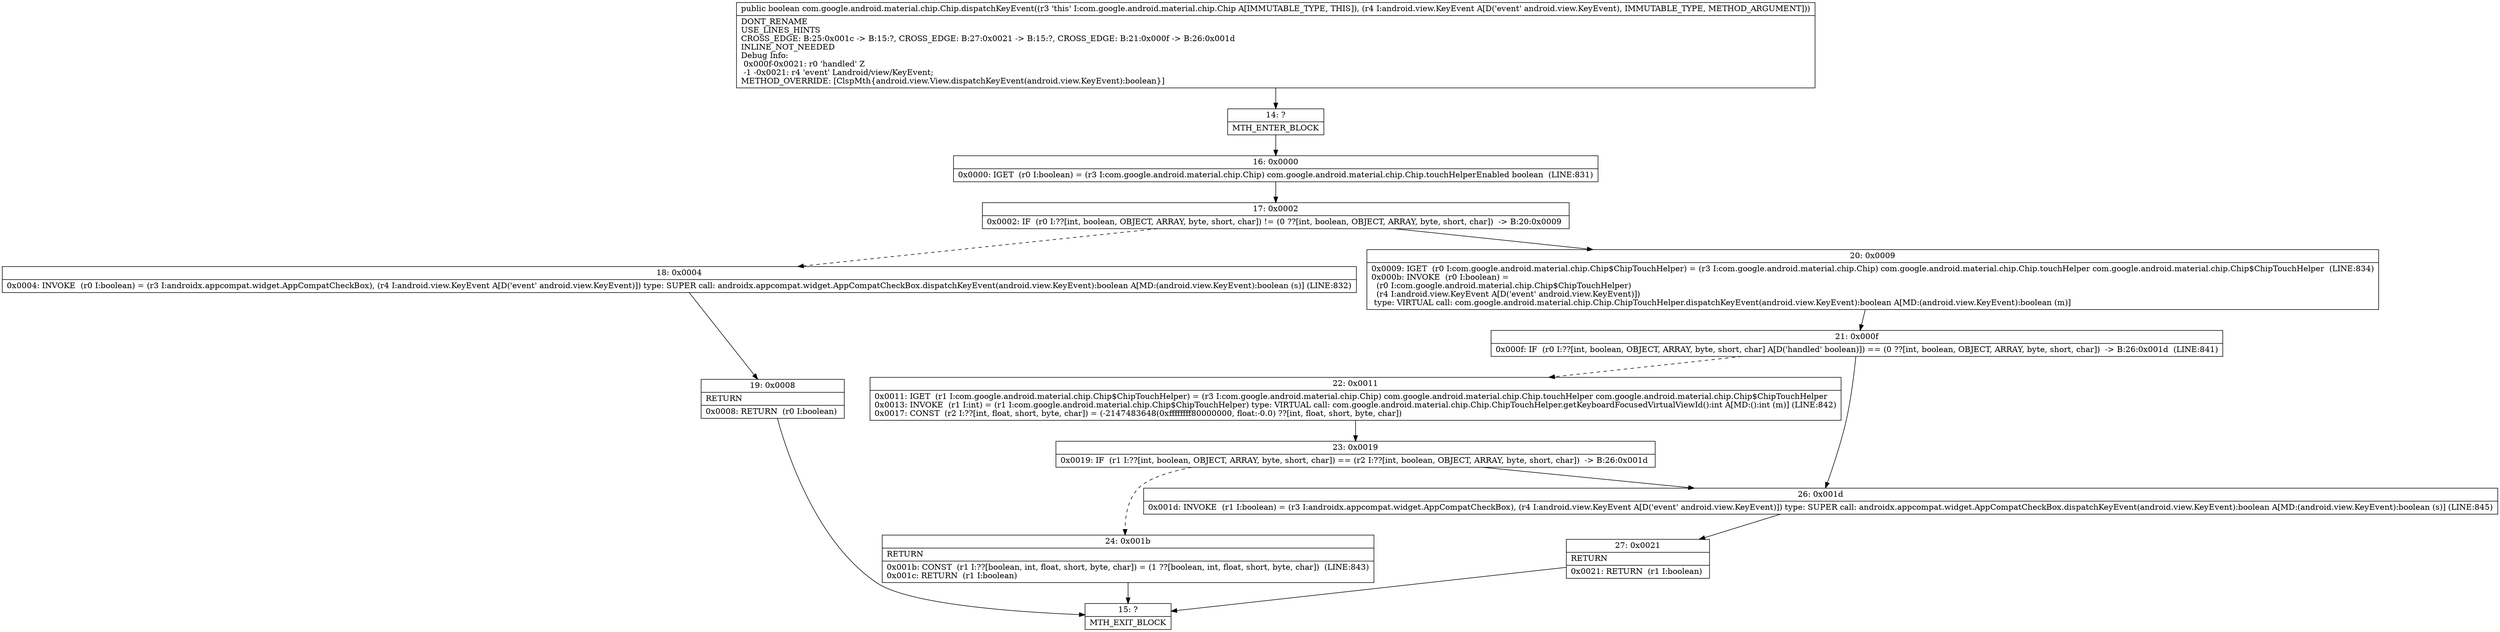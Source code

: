 digraph "CFG forcom.google.android.material.chip.Chip.dispatchKeyEvent(Landroid\/view\/KeyEvent;)Z" {
Node_14 [shape=record,label="{14\:\ ?|MTH_ENTER_BLOCK\l}"];
Node_16 [shape=record,label="{16\:\ 0x0000|0x0000: IGET  (r0 I:boolean) = (r3 I:com.google.android.material.chip.Chip) com.google.android.material.chip.Chip.touchHelperEnabled boolean  (LINE:831)\l}"];
Node_17 [shape=record,label="{17\:\ 0x0002|0x0002: IF  (r0 I:??[int, boolean, OBJECT, ARRAY, byte, short, char]) != (0 ??[int, boolean, OBJECT, ARRAY, byte, short, char])  \-\> B:20:0x0009 \l}"];
Node_18 [shape=record,label="{18\:\ 0x0004|0x0004: INVOKE  (r0 I:boolean) = (r3 I:androidx.appcompat.widget.AppCompatCheckBox), (r4 I:android.view.KeyEvent A[D('event' android.view.KeyEvent)]) type: SUPER call: androidx.appcompat.widget.AppCompatCheckBox.dispatchKeyEvent(android.view.KeyEvent):boolean A[MD:(android.view.KeyEvent):boolean (s)] (LINE:832)\l}"];
Node_19 [shape=record,label="{19\:\ 0x0008|RETURN\l|0x0008: RETURN  (r0 I:boolean) \l}"];
Node_15 [shape=record,label="{15\:\ ?|MTH_EXIT_BLOCK\l}"];
Node_20 [shape=record,label="{20\:\ 0x0009|0x0009: IGET  (r0 I:com.google.android.material.chip.Chip$ChipTouchHelper) = (r3 I:com.google.android.material.chip.Chip) com.google.android.material.chip.Chip.touchHelper com.google.android.material.chip.Chip$ChipTouchHelper  (LINE:834)\l0x000b: INVOKE  (r0 I:boolean) = \l  (r0 I:com.google.android.material.chip.Chip$ChipTouchHelper)\l  (r4 I:android.view.KeyEvent A[D('event' android.view.KeyEvent)])\l type: VIRTUAL call: com.google.android.material.chip.Chip.ChipTouchHelper.dispatchKeyEvent(android.view.KeyEvent):boolean A[MD:(android.view.KeyEvent):boolean (m)]\l}"];
Node_21 [shape=record,label="{21\:\ 0x000f|0x000f: IF  (r0 I:??[int, boolean, OBJECT, ARRAY, byte, short, char] A[D('handled' boolean)]) == (0 ??[int, boolean, OBJECT, ARRAY, byte, short, char])  \-\> B:26:0x001d  (LINE:841)\l}"];
Node_22 [shape=record,label="{22\:\ 0x0011|0x0011: IGET  (r1 I:com.google.android.material.chip.Chip$ChipTouchHelper) = (r3 I:com.google.android.material.chip.Chip) com.google.android.material.chip.Chip.touchHelper com.google.android.material.chip.Chip$ChipTouchHelper \l0x0013: INVOKE  (r1 I:int) = (r1 I:com.google.android.material.chip.Chip$ChipTouchHelper) type: VIRTUAL call: com.google.android.material.chip.Chip.ChipTouchHelper.getKeyboardFocusedVirtualViewId():int A[MD:():int (m)] (LINE:842)\l0x0017: CONST  (r2 I:??[int, float, short, byte, char]) = (\-2147483648(0xffffffff80000000, float:\-0.0) ??[int, float, short, byte, char]) \l}"];
Node_23 [shape=record,label="{23\:\ 0x0019|0x0019: IF  (r1 I:??[int, boolean, OBJECT, ARRAY, byte, short, char]) == (r2 I:??[int, boolean, OBJECT, ARRAY, byte, short, char])  \-\> B:26:0x001d \l}"];
Node_24 [shape=record,label="{24\:\ 0x001b|RETURN\l|0x001b: CONST  (r1 I:??[boolean, int, float, short, byte, char]) = (1 ??[boolean, int, float, short, byte, char])  (LINE:843)\l0x001c: RETURN  (r1 I:boolean) \l}"];
Node_26 [shape=record,label="{26\:\ 0x001d|0x001d: INVOKE  (r1 I:boolean) = (r3 I:androidx.appcompat.widget.AppCompatCheckBox), (r4 I:android.view.KeyEvent A[D('event' android.view.KeyEvent)]) type: SUPER call: androidx.appcompat.widget.AppCompatCheckBox.dispatchKeyEvent(android.view.KeyEvent):boolean A[MD:(android.view.KeyEvent):boolean (s)] (LINE:845)\l}"];
Node_27 [shape=record,label="{27\:\ 0x0021|RETURN\l|0x0021: RETURN  (r1 I:boolean) \l}"];
MethodNode[shape=record,label="{public boolean com.google.android.material.chip.Chip.dispatchKeyEvent((r3 'this' I:com.google.android.material.chip.Chip A[IMMUTABLE_TYPE, THIS]), (r4 I:android.view.KeyEvent A[D('event' android.view.KeyEvent), IMMUTABLE_TYPE, METHOD_ARGUMENT]))  | DONT_RENAME\lUSE_LINES_HINTS\lCROSS_EDGE: B:25:0x001c \-\> B:15:?, CROSS_EDGE: B:27:0x0021 \-\> B:15:?, CROSS_EDGE: B:21:0x000f \-\> B:26:0x001d\lINLINE_NOT_NEEDED\lDebug Info:\l  0x000f\-0x0021: r0 'handled' Z\l  \-1 \-0x0021: r4 'event' Landroid\/view\/KeyEvent;\lMETHOD_OVERRIDE: [ClspMth\{android.view.View.dispatchKeyEvent(android.view.KeyEvent):boolean\}]\l}"];
MethodNode -> Node_14;Node_14 -> Node_16;
Node_16 -> Node_17;
Node_17 -> Node_18[style=dashed];
Node_17 -> Node_20;
Node_18 -> Node_19;
Node_19 -> Node_15;
Node_20 -> Node_21;
Node_21 -> Node_22[style=dashed];
Node_21 -> Node_26;
Node_22 -> Node_23;
Node_23 -> Node_24[style=dashed];
Node_23 -> Node_26;
Node_24 -> Node_15;
Node_26 -> Node_27;
Node_27 -> Node_15;
}

